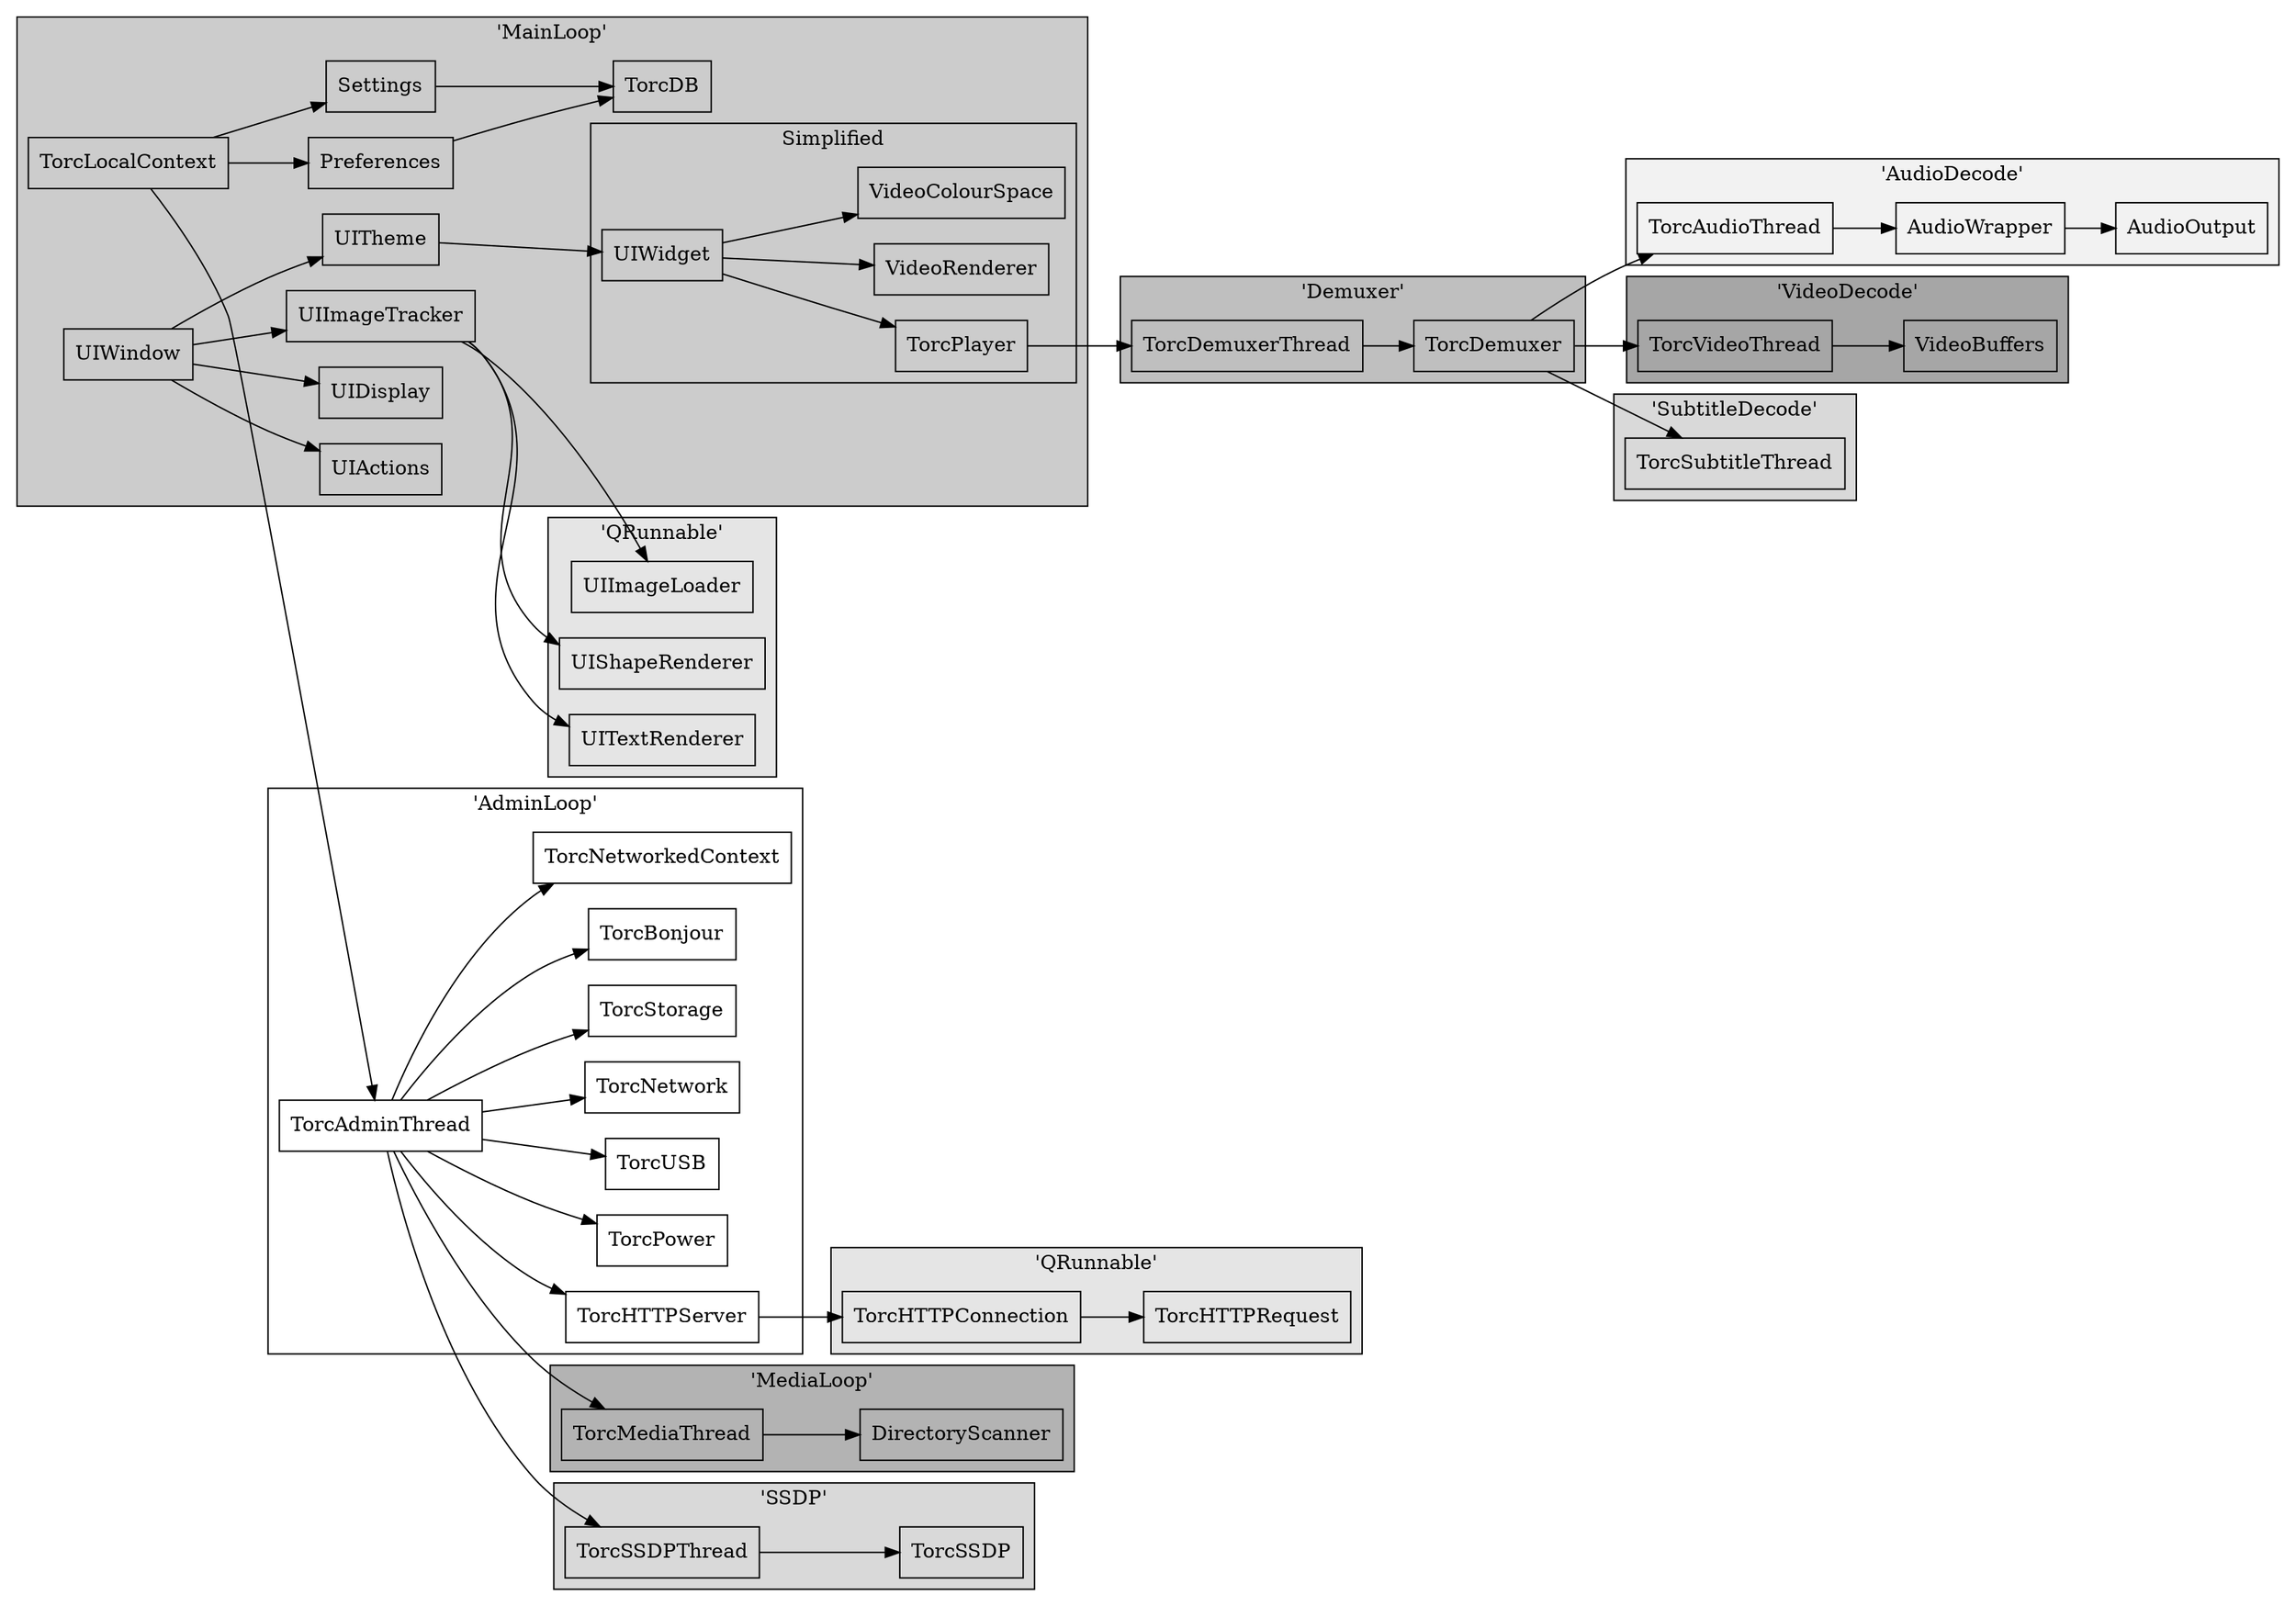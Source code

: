 digraph G {
    node [shape=rect];
    rank=same;
    rankdir="LR";
    subgraph cluster_0 {
        label = "'MainLoop'";
        style=filled;
        fillcolor="grey80";
        TorcLocalContext->Settings;
        TorcLocalContext->Preferences;
        Settings->TorcDB;
        Preferences->TorcDB;
        UIWindow->UIImageTracker;
        UIWindow->UITheme->UIWidget;
        subgraph cluster_0a {
            label="Simplified";
            UIWidget->TorcPlayer;
            UIWidget->VideoRenderer;
            UIWidget->VideoColourSpace;
        }
        UIWindow->UIActions;
        UIWindow->UIDisplay;
    }
    subgraph cluster_0b {
        style=filled;
        fillcolor=grey90;
        label = "'QRunnable'";
        UIShapeRenderer;
        UITextRenderer;
        UIImageLoader;
    }
    subgraph cluster_1 {
        label = "'AdminLoop'";
        TorcAdminThread->TorcHTTPServer;
        TorcAdminThread->TorcPower;
        TorcAdminThread->TorcUSB;
        TorcAdminThread->TorcNetwork;
        TorcAdminThread->TorcStorage;
        TorcAdminThread->TorcBonjour;
        TorcAdminThread->TorcNetworkedContext;
    }
    subgraph cluster_1a {
        style=filled;
        fillcolor=grey90;
        label = "'QRunnable'";
        TorcHTTPConnection->TorcHTTPRequest;
    }
    subgraph cluster_2 {
        label = "'MediaLoop'";
        style=filled;
        fillcolor=grey70;
        TorcMediaThread->DirectoryScanner;
    }
    subgraph cluster_3 {
        label = "'SSDP'";
        style=filled;
        fillcolor=grey85;
        TorcSSDPThread->TorcSSDP;
    }
    subgraph cluster_4 {
        label = "'Demuxer'";
        style=filled;
        fillcolor=grey75;
        TorcDemuxerThread->TorcDemuxer;
    }
    subgraph cluster_5 {
        label = "'AudioDecode'";
        style=filled;
        fillcolor=grey95;
        TorcAudioThread->AudioWrapper->AudioOutput;
    }
    subgraph cluster_6 {
        label = "'VideoDecode'";
        style=filled;
        fillcolor=grey65;
        TorcVideoThread->VideoBuffers;
    }
    subgraph cluster_7 {
        label = "'SubtitleDecode'";
        style=filled;
        fillcolor=grey85;
        TorcSubtitleThread;
    }

    TorcLocalContext->TorcAdminThread;
    TorcAdminThread->TorcMediaThread;
    TorcAdminThread->TorcSSDPThread;
    TorcPlayer->TorcDemuxerThread;
    TorcDemuxer->TorcAudioThread;
    TorcDemuxer->TorcVideoThread;
    TorcDemuxer->TorcSubtitleThread;
    TorcHTTPServer->TorcHTTPConnection;
    UIImageTracker->UIShapeRenderer;
    UIImageTracker->UITextRenderer;
    UIImageTracker->UIImageLoader;
}
